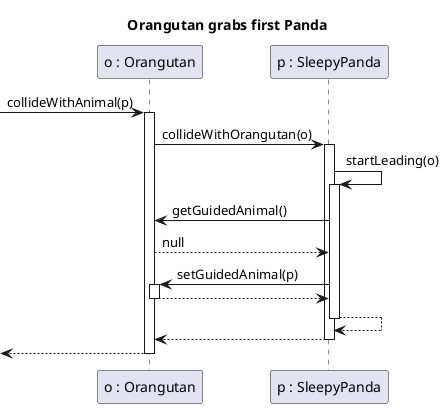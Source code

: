 @startuml
participant "o : Orangutan" as o
participant "p : SleepyPanda" as p

title Orangutan grabs first Panda

[-> o: collideWithAnimal(p)
activate o

o-> p ++ : collideWithOrangutan(o)
p->p ++ : startLeading(o)
p->o: getGuidedAnimal()
o-->p: null
p->o ++: setGuidedAnimal(p)
o-->p --
p-->p --
p -->o --

[<--o
deactivate o

@enduml